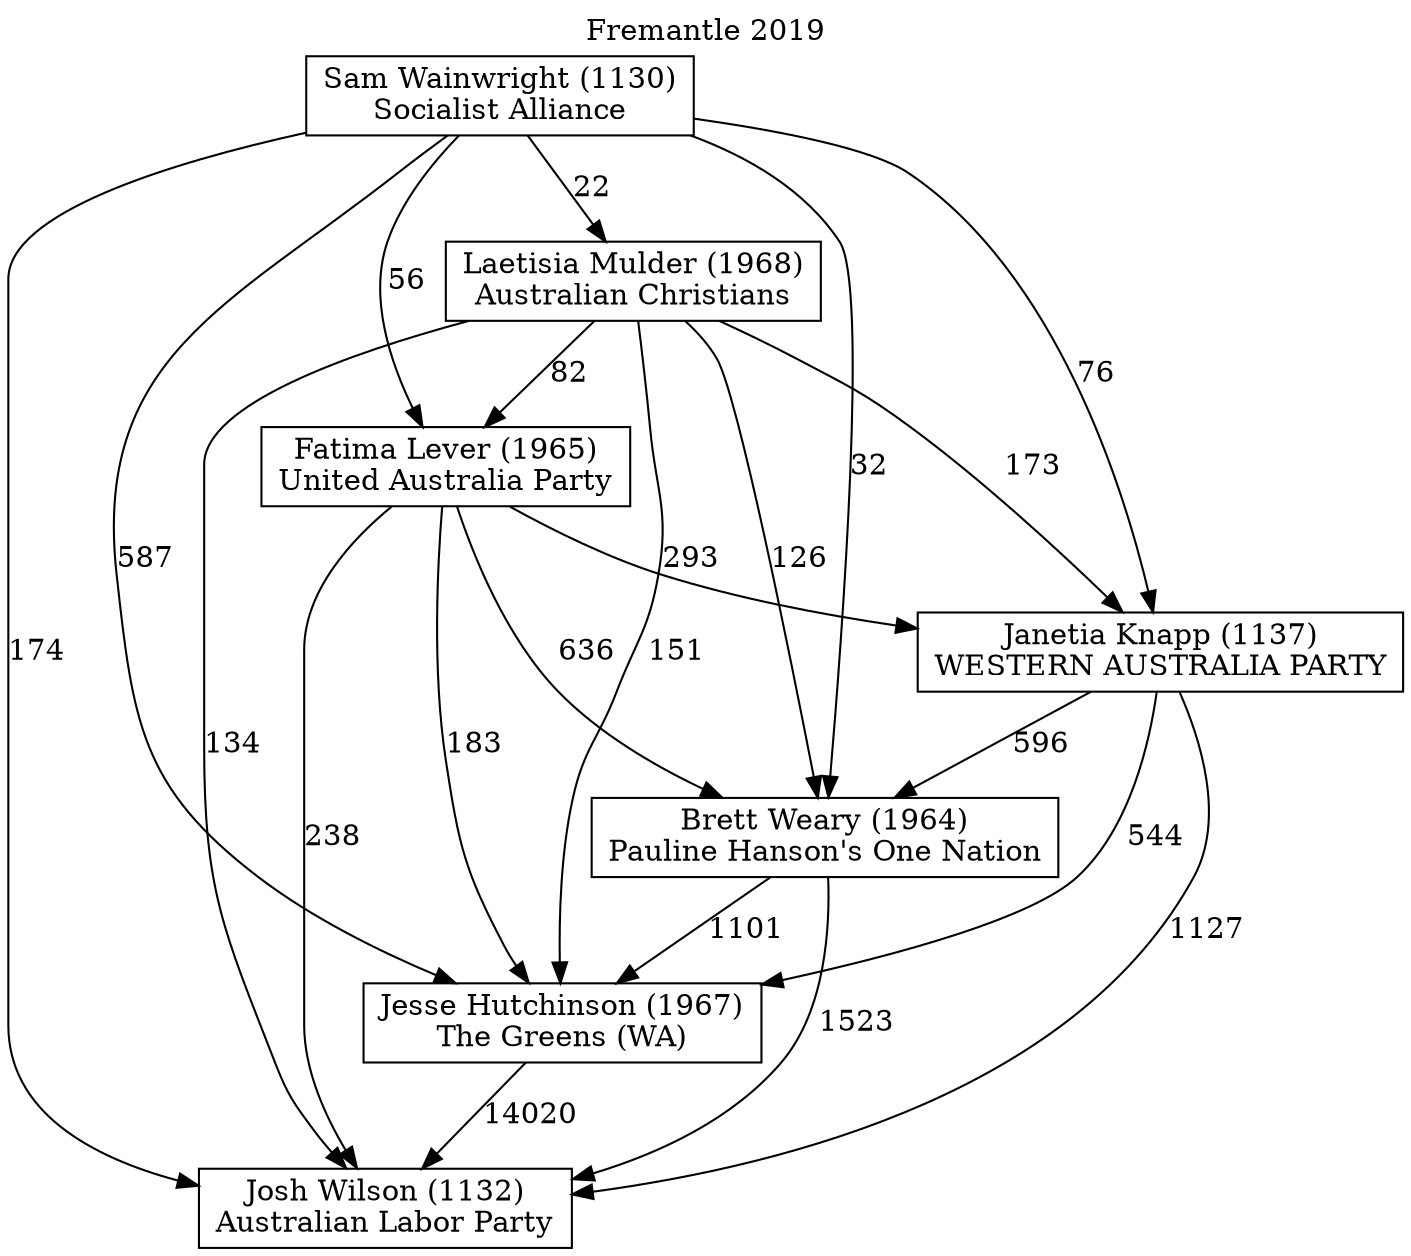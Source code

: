 // House preference flow
digraph "Josh Wilson (1132)_Fremantle_2019" {
	graph [label="Fremantle 2019" labelloc=t mclimit=10]
	node [shape=box]
	"Josh Wilson (1132)" [label="Josh Wilson (1132)
Australian Labor Party"]
	"Jesse Hutchinson (1967)" [label="Jesse Hutchinson (1967)
The Greens (WA)"]
	"Brett Weary (1964)" [label="Brett Weary (1964)
Pauline Hanson's One Nation"]
	"Janetia Knapp (1137)" [label="Janetia Knapp (1137)
WESTERN AUSTRALIA PARTY"]
	"Fatima Lever (1965)" [label="Fatima Lever (1965)
United Australia Party"]
	"Laetisia Mulder (1968)" [label="Laetisia Mulder (1968)
Australian Christians"]
	"Sam Wainwright (1130)" [label="Sam Wainwright (1130)
Socialist Alliance"]
	"Jesse Hutchinson (1967)" -> "Josh Wilson (1132)" [label=14020]
	"Brett Weary (1964)" -> "Jesse Hutchinson (1967)" [label=1101]
	"Janetia Knapp (1137)" -> "Brett Weary (1964)" [label=596]
	"Fatima Lever (1965)" -> "Janetia Knapp (1137)" [label=293]
	"Laetisia Mulder (1968)" -> "Fatima Lever (1965)" [label=82]
	"Sam Wainwright (1130)" -> "Laetisia Mulder (1968)" [label=22]
	"Brett Weary (1964)" -> "Josh Wilson (1132)" [label=1523]
	"Janetia Knapp (1137)" -> "Josh Wilson (1132)" [label=1127]
	"Fatima Lever (1965)" -> "Josh Wilson (1132)" [label=238]
	"Laetisia Mulder (1968)" -> "Josh Wilson (1132)" [label=134]
	"Sam Wainwright (1130)" -> "Josh Wilson (1132)" [label=174]
	"Sam Wainwright (1130)" -> "Fatima Lever (1965)" [label=56]
	"Laetisia Mulder (1968)" -> "Janetia Knapp (1137)" [label=173]
	"Sam Wainwright (1130)" -> "Janetia Knapp (1137)" [label=76]
	"Fatima Lever (1965)" -> "Brett Weary (1964)" [label=636]
	"Laetisia Mulder (1968)" -> "Brett Weary (1964)" [label=126]
	"Sam Wainwright (1130)" -> "Brett Weary (1964)" [label=32]
	"Janetia Knapp (1137)" -> "Jesse Hutchinson (1967)" [label=544]
	"Fatima Lever (1965)" -> "Jesse Hutchinson (1967)" [label=183]
	"Laetisia Mulder (1968)" -> "Jesse Hutchinson (1967)" [label=151]
	"Sam Wainwright (1130)" -> "Jesse Hutchinson (1967)" [label=587]
}
